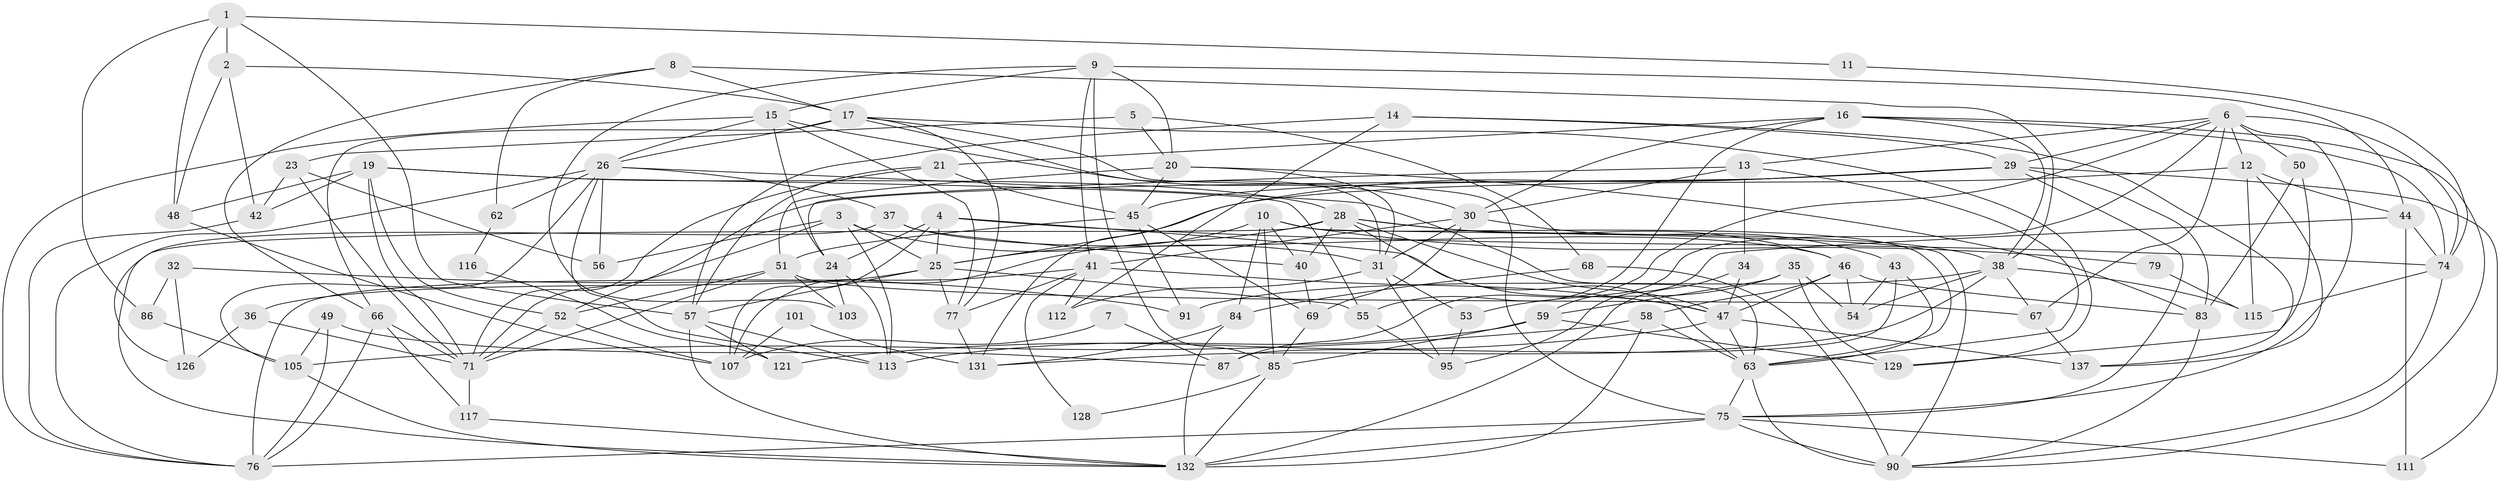 // Generated by graph-tools (version 1.1) at 2025/52/02/27/25 19:52:07]
// undirected, 91 vertices, 223 edges
graph export_dot {
graph [start="1"]
  node [color=gray90,style=filled];
  1 [super="+136"];
  2 [super="+125"];
  3;
  4 [super="+70"];
  5;
  6 [super="+61"];
  7;
  8;
  9;
  10 [super="+60"];
  11;
  12 [super="+18"];
  13 [super="+114"];
  14 [super="+72"];
  15 [super="+78"];
  16 [super="+22"];
  17 [super="+33"];
  19 [super="+39"];
  20 [super="+27"];
  21;
  23;
  24 [super="+134"];
  25 [super="+80"];
  26 [super="+108"];
  28 [super="+102"];
  29 [super="+94"];
  30 [super="+93"];
  31 [super="+64"];
  32;
  34;
  35;
  36 [super="+73"];
  37;
  38 [super="+110"];
  40 [super="+88"];
  41 [super="+81"];
  42;
  43;
  44;
  45;
  46 [super="+92"];
  47 [super="+82"];
  48;
  49;
  50 [super="+96"];
  51 [super="+135"];
  52 [super="+109"];
  53;
  54;
  55;
  56;
  57 [super="+123"];
  58;
  59 [super="+65"];
  62;
  63 [super="+104"];
  66 [super="+120"];
  67 [super="+106"];
  68 [super="+124"];
  69;
  71 [super="+89"];
  74 [super="+99"];
  75 [super="+98"];
  76 [super="+118"];
  77 [super="+138"];
  79;
  83 [super="+100"];
  84 [super="+122"];
  85 [super="+127"];
  86;
  87;
  90 [super="+97"];
  91;
  95;
  101;
  103;
  105;
  107 [super="+119"];
  111;
  112;
  113 [super="+130"];
  115;
  116;
  117;
  121;
  126;
  128;
  129;
  131;
  132 [super="+133"];
  137;
  1 -- 11;
  1 -- 48;
  1 -- 86;
  1 -- 57;
  1 -- 2;
  2 -- 48;
  2 -- 17;
  2 -- 42;
  3 -- 25;
  3 -- 31;
  3 -- 56;
  3 -- 71;
  3 -- 113;
  4 -- 24;
  4 -- 47;
  4 -- 74 [weight=2];
  4 -- 25;
  4 -- 107;
  5 -- 20;
  5 -- 23;
  5 -- 68;
  6 -- 12;
  6 -- 50 [weight=2];
  6 -- 87;
  6 -- 74;
  6 -- 67;
  6 -- 75;
  6 -- 29;
  6 -- 13;
  6 -- 59;
  7 -- 107;
  7 -- 87;
  8 -- 66;
  8 -- 17;
  8 -- 62;
  8 -- 38;
  9 -- 44;
  9 -- 20 [weight=2];
  9 -- 103;
  9 -- 15;
  9 -- 41;
  9 -- 85;
  10 -- 63;
  10 -- 40;
  10 -- 90;
  10 -- 25;
  10 -- 79;
  10 -- 84;
  10 -- 85;
  11 -- 74;
  12 -- 25;
  12 -- 44;
  12 -- 137;
  12 -- 115;
  13 -- 30;
  13 -- 24;
  13 -- 34;
  13 -- 63;
  14 -- 112;
  14 -- 29;
  14 -- 57;
  14 -- 137;
  15 -- 24;
  15 -- 26;
  15 -- 30;
  15 -- 76;
  15 -- 77;
  16 -- 21;
  16 -- 74;
  16 -- 30;
  16 -- 55;
  16 -- 90;
  16 -- 38;
  17 -- 129;
  17 -- 31;
  17 -- 26;
  17 -- 66;
  17 -- 75;
  17 -- 77;
  19 -- 28;
  19 -- 48;
  19 -- 52;
  19 -- 55;
  19 -- 71;
  19 -- 42;
  20 -- 45;
  20 -- 51;
  20 -- 31;
  20 -- 83;
  21 -- 45;
  21 -- 71;
  21 -- 57;
  23 -- 56;
  23 -- 42;
  23 -- 71;
  24 -- 103;
  24 -- 113;
  25 -- 55;
  25 -- 36;
  25 -- 57;
  25 -- 77;
  26 -- 37;
  26 -- 56;
  26 -- 62;
  26 -- 105;
  26 -- 76;
  26 -- 63;
  26 -- 113;
  28 -- 63;
  28 -- 47;
  28 -- 40;
  28 -- 107;
  28 -- 46;
  28 -- 38;
  28 -- 132;
  29 -- 45;
  29 -- 111;
  29 -- 83;
  29 -- 131;
  29 -- 52;
  29 -- 75;
  30 -- 69;
  30 -- 41;
  30 -- 43;
  30 -- 31;
  31 -- 53;
  31 -- 112;
  31 -- 95;
  32 -- 126;
  32 -- 91;
  32 -- 86;
  34 -- 47;
  34 -- 132;
  35 -- 54;
  35 -- 129;
  35 -- 53;
  35 -- 59;
  36 -- 126;
  36 -- 71 [weight=2];
  37 -- 40;
  37 -- 46;
  37 -- 126;
  38 -- 54;
  38 -- 67;
  38 -- 91;
  38 -- 115;
  38 -- 131;
  40 -- 69;
  41 -- 112;
  41 -- 128;
  41 -- 47;
  41 -- 76;
  41 -- 77;
  42 -- 76;
  43 -- 87;
  43 -- 54;
  43 -- 63;
  44 -- 95;
  44 -- 111;
  44 -- 74;
  45 -- 69;
  45 -- 91;
  45 -- 51;
  46 -- 47;
  46 -- 54;
  46 -- 83;
  46 -- 58;
  47 -- 121;
  47 -- 137;
  47 -- 63;
  48 -- 107;
  49 -- 105;
  49 -- 76;
  49 -- 87;
  50 -- 83;
  50 -- 129;
  51 -- 67;
  51 -- 52;
  51 -- 71;
  51 -- 103;
  52 -- 71;
  52 -- 107;
  53 -- 95;
  55 -- 95;
  57 -- 121;
  57 -- 113;
  57 -- 132;
  58 -- 63;
  58 -- 132;
  58 -- 105;
  59 -- 129;
  59 -- 85;
  59 -- 113;
  62 -- 116;
  63 -- 75;
  63 -- 90;
  66 -- 71;
  66 -- 76;
  66 -- 117;
  67 -- 137;
  68 -- 90 [weight=2];
  68 -- 84;
  69 -- 85;
  71 -- 117;
  74 -- 115;
  74 -- 90;
  75 -- 76;
  75 -- 132;
  75 -- 111;
  75 -- 90;
  77 -- 131;
  79 -- 115;
  83 -- 90;
  84 -- 132;
  84 -- 131;
  85 -- 128;
  85 -- 132;
  86 -- 105;
  101 -- 131;
  101 -- 107;
  105 -- 132;
  116 -- 121;
  117 -- 132;
}
